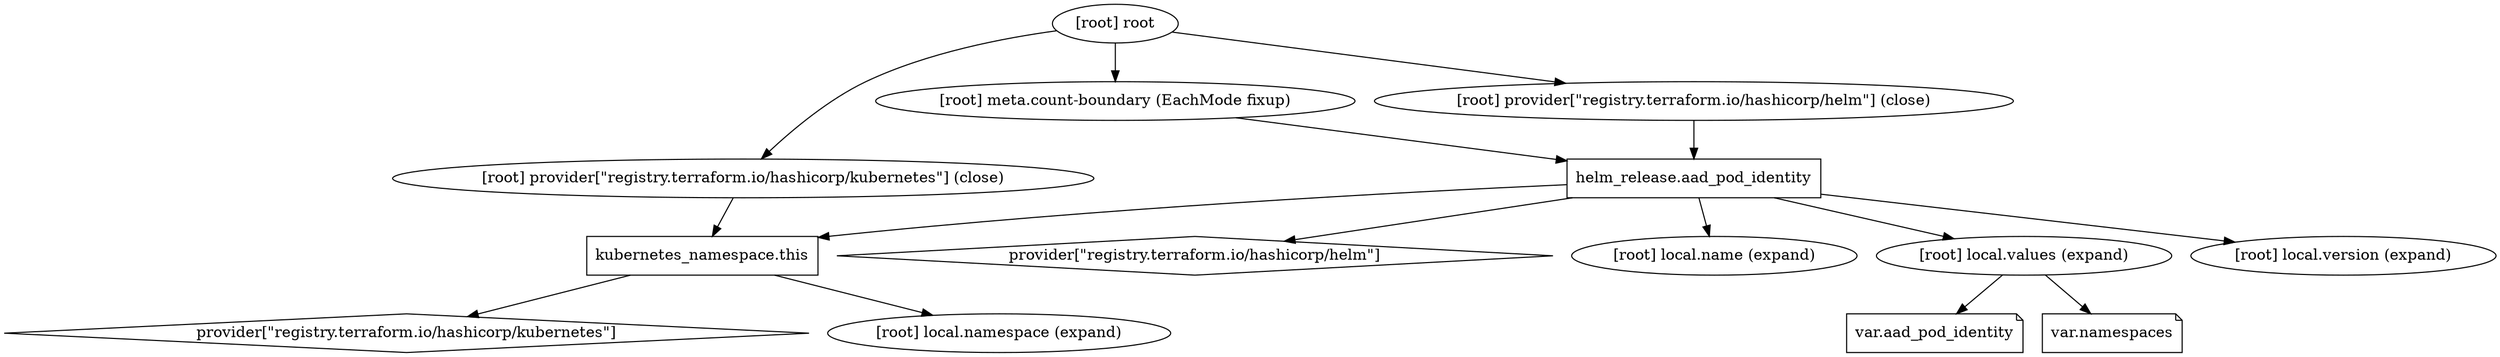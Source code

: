 digraph {
	compound = "true"
	newrank = "true"
	subgraph "root" {
		"[root] helm_release.aad_pod_identity (expand)" [label = "helm_release.aad_pod_identity", shape = "box"]
		"[root] kubernetes_namespace.this (expand)" [label = "kubernetes_namespace.this", shape = "box"]
		"[root] provider[\"registry.terraform.io/hashicorp/helm\"]" [label = "provider[\"registry.terraform.io/hashicorp/helm\"]", shape = "diamond"]
		"[root] provider[\"registry.terraform.io/hashicorp/kubernetes\"]" [label = "provider[\"registry.terraform.io/hashicorp/kubernetes\"]", shape = "diamond"]
		"[root] var.aad_pod_identity" [label = "var.aad_pod_identity", shape = "note"]
		"[root] var.namespaces" [label = "var.namespaces", shape = "note"]
		"[root] helm_release.aad_pod_identity (expand)" -> "[root] kubernetes_namespace.this (expand)"
		"[root] helm_release.aad_pod_identity (expand)" -> "[root] local.name (expand)"
		"[root] helm_release.aad_pod_identity (expand)" -> "[root] local.values (expand)"
		"[root] helm_release.aad_pod_identity (expand)" -> "[root] local.version (expand)"
		"[root] helm_release.aad_pod_identity (expand)" -> "[root] provider[\"registry.terraform.io/hashicorp/helm\"]"
		"[root] kubernetes_namespace.this (expand)" -> "[root] local.namespace (expand)"
		"[root] kubernetes_namespace.this (expand)" -> "[root] provider[\"registry.terraform.io/hashicorp/kubernetes\"]"
		"[root] local.values (expand)" -> "[root] var.aad_pod_identity"
		"[root] local.values (expand)" -> "[root] var.namespaces"
		"[root] meta.count-boundary (EachMode fixup)" -> "[root] helm_release.aad_pod_identity (expand)"
		"[root] provider[\"registry.terraform.io/hashicorp/helm\"] (close)" -> "[root] helm_release.aad_pod_identity (expand)"
		"[root] provider[\"registry.terraform.io/hashicorp/kubernetes\"] (close)" -> "[root] kubernetes_namespace.this (expand)"
		"[root] root" -> "[root] meta.count-boundary (EachMode fixup)"
		"[root] root" -> "[root] provider[\"registry.terraform.io/hashicorp/helm\"] (close)"
		"[root] root" -> "[root] provider[\"registry.terraform.io/hashicorp/kubernetes\"] (close)"
	}
}

